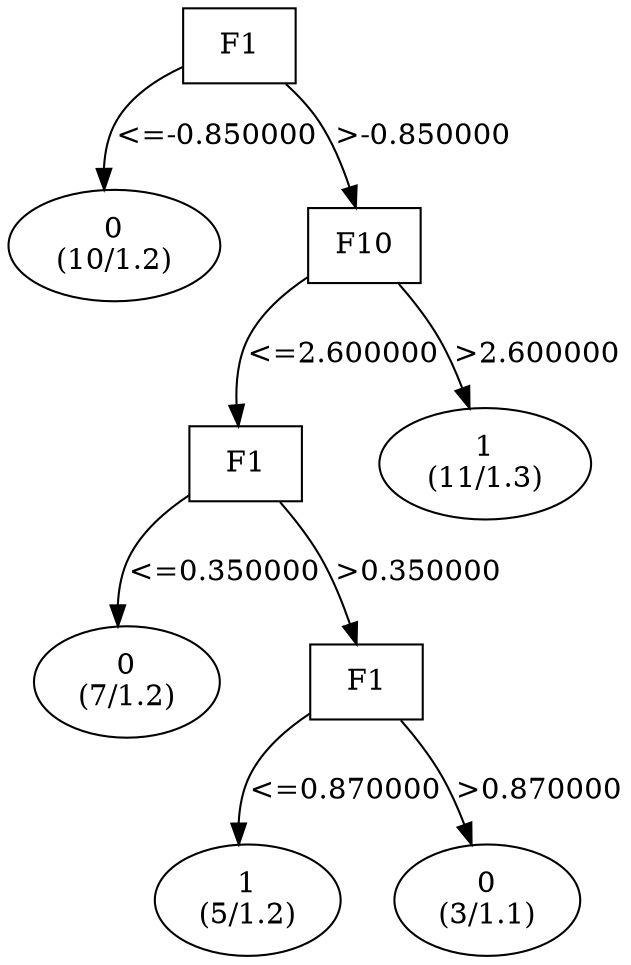 digraph YaDT {
n0 [ shape=box, label="F1\n"]
n0 -> n1 [label="<=-0.850000"]
n1 [ shape=ellipse, label="0\n(10/1.2)"]
n0 -> n2 [label=">-0.850000"]
n2 [ shape=box, label="F10\n"]
n2 -> n3 [label="<=2.600000"]
n3 [ shape=box, label="F1\n"]
n3 -> n4 [label="<=0.350000"]
n4 [ shape=ellipse, label="0\n(7/1.2)"]
n3 -> n5 [label=">0.350000"]
n5 [ shape=box, label="F1\n"]
n5 -> n6 [label="<=0.870000"]
n6 [ shape=ellipse, label="1\n(5/1.2)"]
n5 -> n7 [label=">0.870000"]
n7 [ shape=ellipse, label="0\n(3/1.1)"]
n2 -> n10 [label=">2.600000"]
n10 [ shape=ellipse, label="1\n(11/1.3)"]
}
